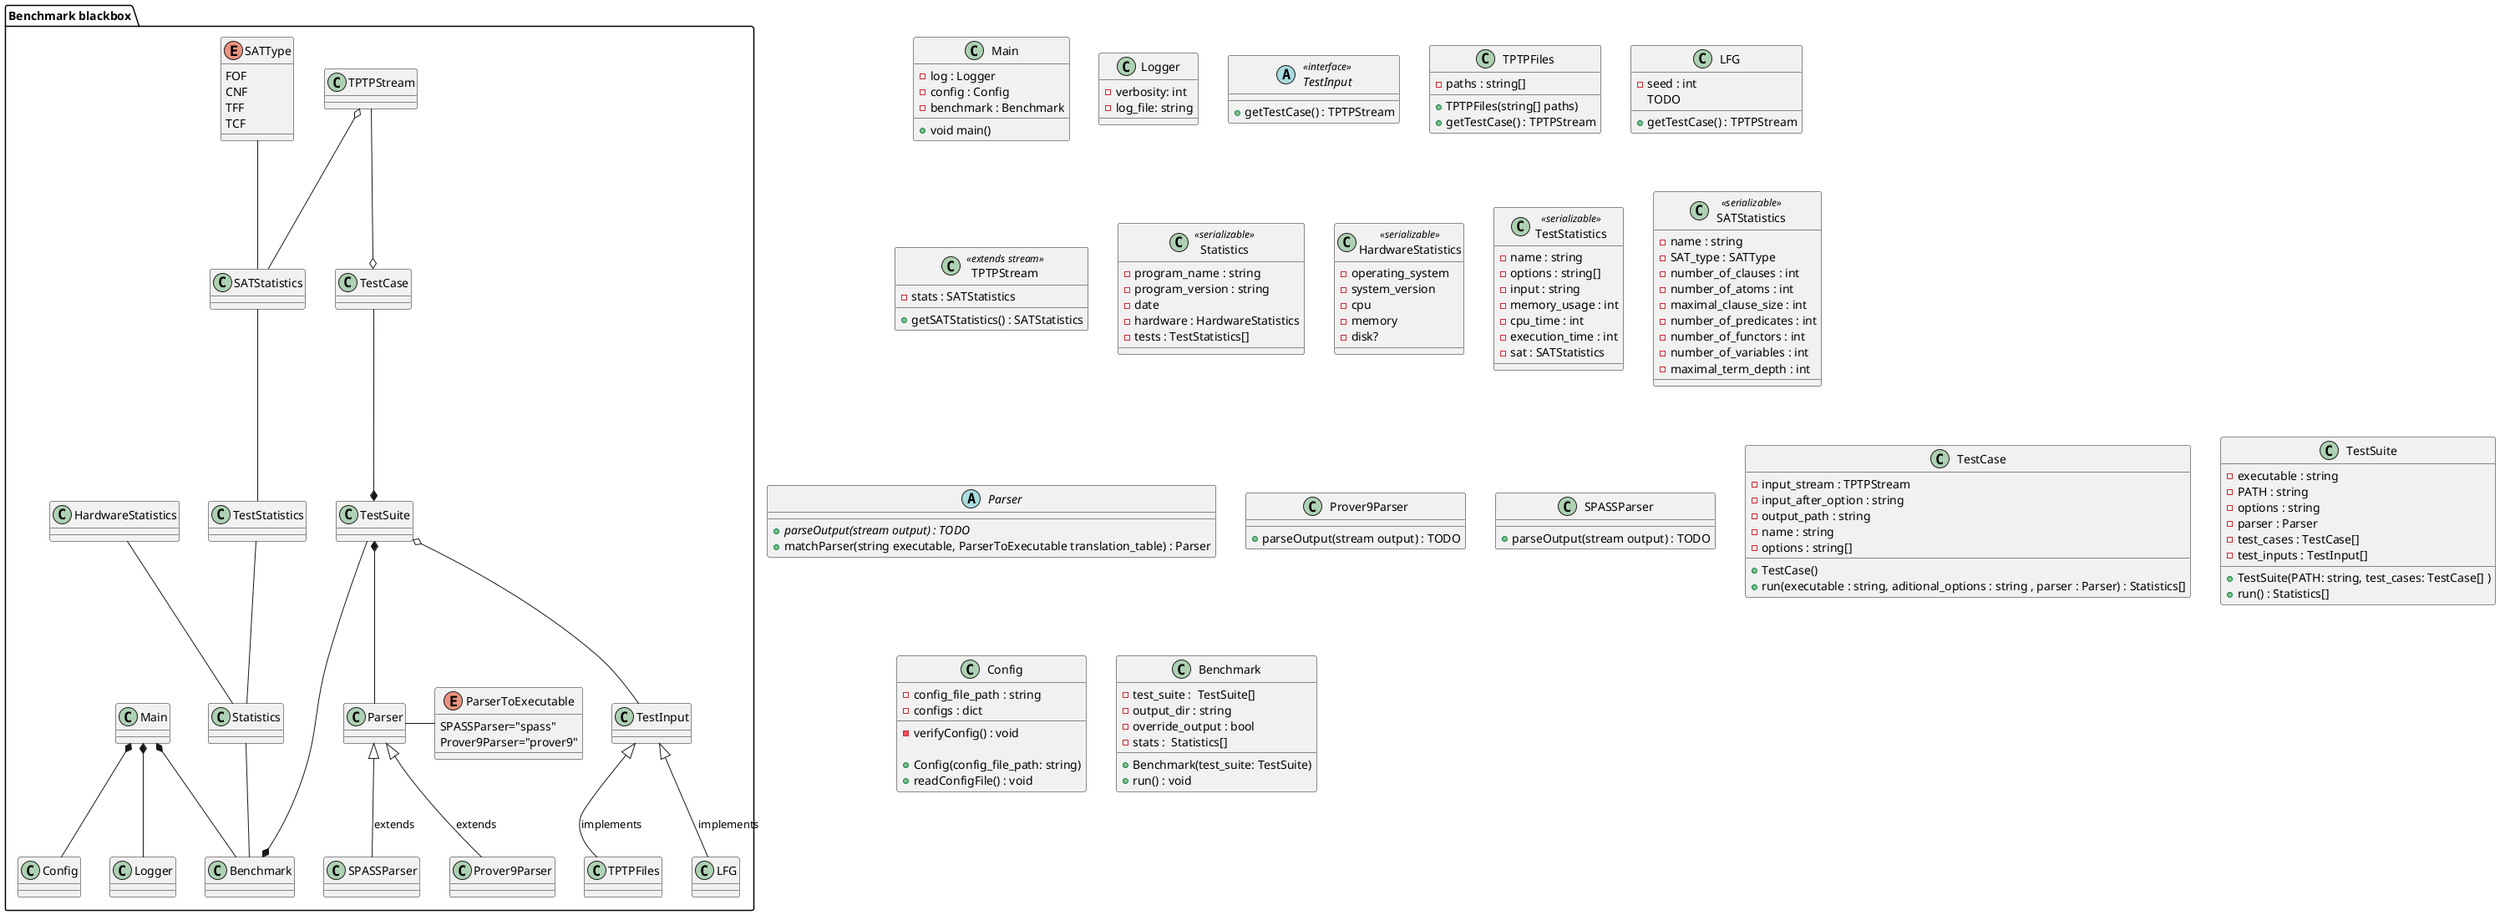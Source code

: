 
@startuml

package "Benchmark blackbox" {
  TestInput <|-- LFG : implements
  TestInput <|-- TPTPFiles : implements
  TestCase --* TestSuite
  TPTPStream --o TestCase
  TestSuite o-- TestInput
  TestSuite *-- Parser
  TestSuite --* Benchmark
  Parser <|-- Prover9Parser : extends
  Parser <|-- SPASSParser : extends
  TPTPStream o-- SATStatistics
  SATType -- SATStatistics
  Parser - ParserToExecutable

  Statistics -- Benchmark
  SATStatistics -- TestStatistics
  TestStatistics -- Statistics
  HardwareStatistics -- Statistics

  Main *-- Config
  Main *-- Logger
  Main *-- Benchmark

  Enum SATType {
  FOF
  CNF
  TFF
  TCF
  }

  Enum ParserToExecutable {
  SPASSParser="spass"
  Prover9Parser="prover9"
  }
}

class Main {
- log : Logger
- config : Config
- benchmark : Benchmark
+ void main()
}

class Logger {
- verbosity: int
- log_file: string
}

abstract class TestInput <<interface>> {
+ getTestCase() : TPTPStream
}

class TPTPFiles {
- paths : string[]
+ TPTPFiles(string[] paths)
+ getTestCase() : TPTPStream
}

class LFG {
- seed : int
TODO
+ getTestCase() : TPTPStream
}

class TPTPStream <<extends stream>>{
- stats : SATStatistics
+ getSATStatistics() : SATStatistics
}


class Statistics <<serializable>> {
- program_name : string
- program_version : string
- date
- hardware : HardwareStatistics
- tests : TestStatistics[]
}

class HardwareStatistics <<serializable>> {
- operating_system
- system_version
- cpu
- memory
- disk?
}

class TestStatistics <<serializable>> {
- name : string
- options : string[]
- input : string
- memory_usage : int
- cpu_time : int
- execution_time : int
- sat : SATStatistics
}

class SATStatistics <<serializable>> {
- name : string
- SAT_type : SATType
- number_of_clauses : int
- number_of_atoms : int
- maximal_clause_size : int
- number_of_predicates : int
- number_of_functors : int
- number_of_variables : int
- maximal_term_depth : int
}

abstract class Parser  {
+ {abstract} parseOutput(stream output) : TODO
+ matchParser(string executable, ParserToExecutable translation_table) : Parser
}

class Prover9Parser {
+ parseOutput(stream output) : TODO
}

class SPASSParser {
+ parseOutput(stream output) : TODO
}

class TestCase {
- input_stream : TPTPStream
- input_after_option : string
- output_path : string
- name : string
- options : string[]

+ TestCase()
+ run(executable : string, aditional_options : string , parser : Parser) : Statistics[]
}

class TestSuite {
- executable : string
- PATH : string
- options : string
- parser : Parser
- test_cases : TestCase[]
- test_inputs : TestInput[]

+ TestSuite(PATH: string, test_cases: TestCase[] )
+ run() : Statistics[]
}

class Config {
- config_file_path : string
- configs : dict
- verifyConfig() : void

+ Config(config_file_path: string)
+ readConfigFile() : void
}

class Benchmark {
- test_suite :  TestSuite[]
- output_dir : string
- override_output : bool
- stats :  Statistics[]
+ Benchmark(test_suite: TestSuite)
+ run() : void
}

@enduml

